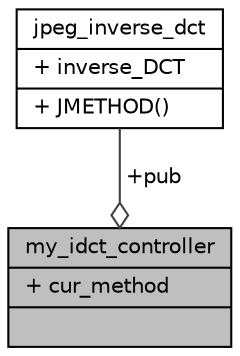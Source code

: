digraph "my_idct_controller"
{
 // INTERACTIVE_SVG=YES
  edge [fontname="Helvetica",fontsize="10",labelfontname="Helvetica",labelfontsize="10"];
  node [fontname="Helvetica",fontsize="10",shape=record];
  Node1 [label="{my_idct_controller\n|+ cur_method\l|}",height=0.2,width=0.4,color="black", fillcolor="grey75", style="filled", fontcolor="black"];
  Node2 -> Node1 [color="grey25",fontsize="10",style="solid",label=" +pub" ,arrowhead="odiamond",fontname="Helvetica"];
  Node2 [label="{jpeg_inverse_dct\n|+ inverse_DCT\l|+ JMETHOD()\l}",height=0.2,width=0.4,color="black", fillcolor="white", style="filled",URL="$structjpeg__inverse__dct.html"];
}
